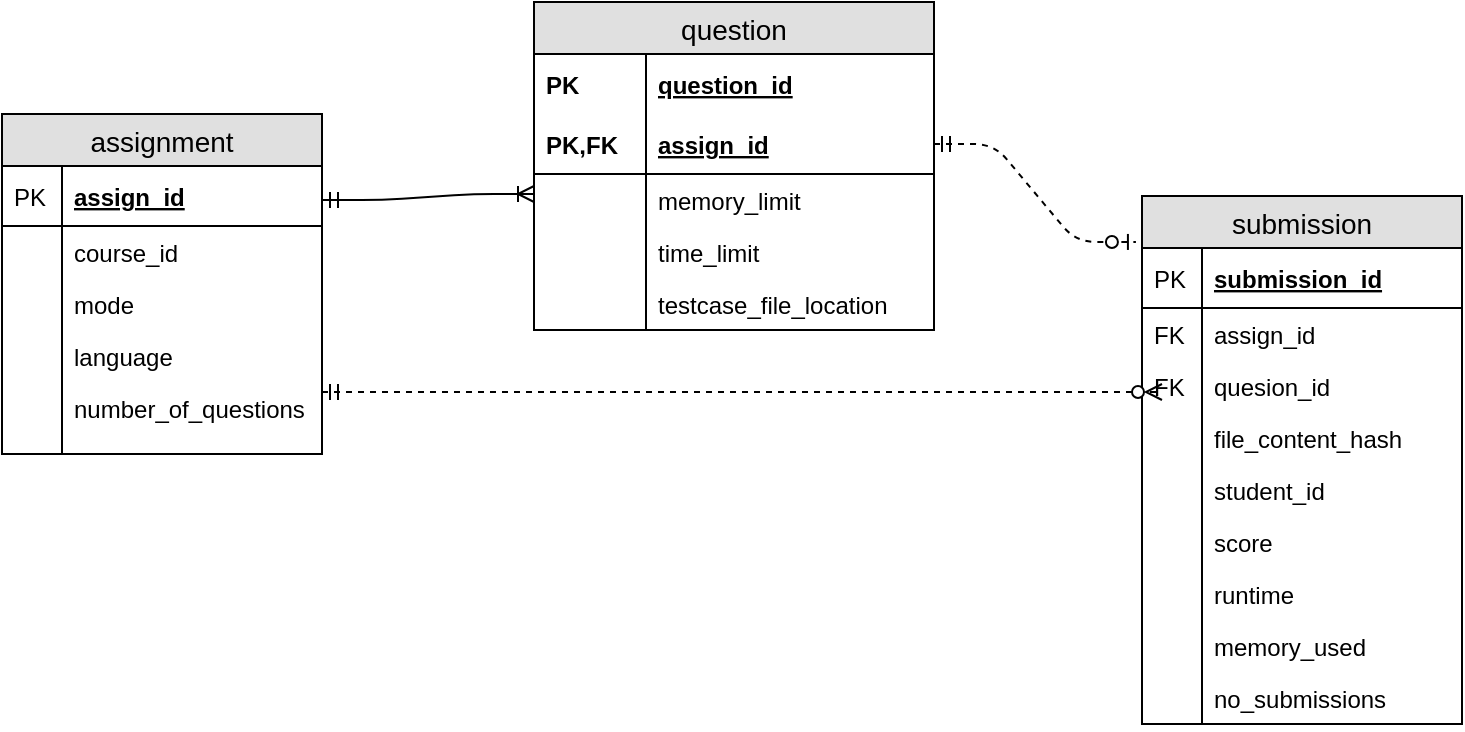 <mxfile version="10.7.1" type="device"><diagram id="SGd9cL9Qk-mxA4m09Pn0" name="Page-1"><mxGraphModel dx="1314" dy="585" grid="1" gridSize="10" guides="1" tooltips="1" connect="1" arrows="1" fold="1" page="1" pageScale="1" pageWidth="850" pageHeight="1100" math="0" shadow="0"><root><mxCell id="0"/><mxCell id="1" parent="0"/><mxCell id="YMvWpZTOGxf_8zu4wZ5V-1" value="assignment" style="swimlane;fontStyle=0;childLayout=stackLayout;horizontal=1;startSize=26;fillColor=#e0e0e0;horizontalStack=0;resizeParent=1;resizeParentMax=0;resizeLast=0;collapsible=1;marginBottom=0;swimlaneFillColor=#ffffff;align=center;fontSize=14;" parent="1" vertex="1"><mxGeometry x="30" y="80" width="160" height="170" as="geometry"/></mxCell><mxCell id="YMvWpZTOGxf_8zu4wZ5V-2" value="assign_id" style="shape=partialRectangle;top=0;left=0;right=0;bottom=1;align=left;verticalAlign=middle;fillColor=none;spacingLeft=34;spacingRight=4;overflow=hidden;rotatable=0;points=[[0,0.5],[1,0.5]];portConstraint=eastwest;dropTarget=0;fontStyle=5;fontSize=12;" parent="YMvWpZTOGxf_8zu4wZ5V-1" vertex="1"><mxGeometry y="26" width="160" height="30" as="geometry"/></mxCell><mxCell id="YMvWpZTOGxf_8zu4wZ5V-3" value="PK" style="shape=partialRectangle;top=0;left=0;bottom=0;fillColor=none;align=left;verticalAlign=middle;spacingLeft=4;spacingRight=4;overflow=hidden;rotatable=0;points=[];portConstraint=eastwest;part=1;fontSize=12;" parent="YMvWpZTOGxf_8zu4wZ5V-2" vertex="1" connectable="0"><mxGeometry width="30" height="30" as="geometry"/></mxCell><mxCell id="YMvWpZTOGxf_8zu4wZ5V-4" value="course_id" style="shape=partialRectangle;top=0;left=0;right=0;bottom=0;align=left;verticalAlign=top;fillColor=none;spacingLeft=34;spacingRight=4;overflow=hidden;rotatable=0;points=[[0,0.5],[1,0.5]];portConstraint=eastwest;dropTarget=0;fontSize=12;" parent="YMvWpZTOGxf_8zu4wZ5V-1" vertex="1"><mxGeometry y="56" width="160" height="26" as="geometry"/></mxCell><mxCell id="YMvWpZTOGxf_8zu4wZ5V-5" value="" style="shape=partialRectangle;top=0;left=0;bottom=0;fillColor=none;align=left;verticalAlign=top;spacingLeft=4;spacingRight=4;overflow=hidden;rotatable=0;points=[];portConstraint=eastwest;part=1;fontSize=12;" parent="YMvWpZTOGxf_8zu4wZ5V-4" vertex="1" connectable="0"><mxGeometry width="30" height="26" as="geometry"/></mxCell><mxCell id="YMvWpZTOGxf_8zu4wZ5V-6" value="mode" style="shape=partialRectangle;top=0;left=0;right=0;bottom=0;align=left;verticalAlign=top;fillColor=none;spacingLeft=34;spacingRight=4;overflow=hidden;rotatable=0;points=[[0,0.5],[1,0.5]];portConstraint=eastwest;dropTarget=0;fontSize=12;" parent="YMvWpZTOGxf_8zu4wZ5V-1" vertex="1"><mxGeometry y="82" width="160" height="26" as="geometry"/></mxCell><mxCell id="YMvWpZTOGxf_8zu4wZ5V-7" value="" style="shape=partialRectangle;top=0;left=0;bottom=0;fillColor=none;align=left;verticalAlign=top;spacingLeft=4;spacingRight=4;overflow=hidden;rotatable=0;points=[];portConstraint=eastwest;part=1;fontSize=12;" parent="YMvWpZTOGxf_8zu4wZ5V-6" vertex="1" connectable="0"><mxGeometry width="30" height="26" as="geometry"/></mxCell><mxCell id="YMvWpZTOGxf_8zu4wZ5V-19" value="language" style="shape=partialRectangle;top=0;left=0;right=0;bottom=0;align=left;verticalAlign=top;fillColor=none;spacingLeft=34;spacingRight=4;overflow=hidden;rotatable=0;points=[[0,0.5],[1,0.5]];portConstraint=eastwest;dropTarget=0;fontSize=12;" parent="YMvWpZTOGxf_8zu4wZ5V-1" vertex="1"><mxGeometry y="108" width="160" height="26" as="geometry"/></mxCell><mxCell id="YMvWpZTOGxf_8zu4wZ5V-20" value="" style="shape=partialRectangle;top=0;left=0;bottom=0;fillColor=none;align=left;verticalAlign=top;spacingLeft=4;spacingRight=4;overflow=hidden;rotatable=0;points=[];portConstraint=eastwest;part=1;fontSize=12;" parent="YMvWpZTOGxf_8zu4wZ5V-19" vertex="1" connectable="0"><mxGeometry width="30" height="26" as="geometry"/></mxCell><mxCell id="YMvWpZTOGxf_8zu4wZ5V-8" value="number_of_questions" style="shape=partialRectangle;top=0;left=0;right=0;bottom=0;align=left;verticalAlign=top;fillColor=none;spacingLeft=34;spacingRight=4;overflow=hidden;rotatable=0;points=[[0,0.5],[1,0.5]];portConstraint=eastwest;dropTarget=0;fontSize=12;" parent="YMvWpZTOGxf_8zu4wZ5V-1" vertex="1"><mxGeometry y="134" width="160" height="26" as="geometry"/></mxCell><mxCell id="YMvWpZTOGxf_8zu4wZ5V-9" value="" style="shape=partialRectangle;top=0;left=0;bottom=0;fillColor=none;align=left;verticalAlign=top;spacingLeft=4;spacingRight=4;overflow=hidden;rotatable=0;points=[];portConstraint=eastwest;part=1;fontSize=12;" parent="YMvWpZTOGxf_8zu4wZ5V-8" vertex="1" connectable="0"><mxGeometry width="30" height="26" as="geometry"/></mxCell><mxCell id="YMvWpZTOGxf_8zu4wZ5V-10" value="" style="shape=partialRectangle;top=0;left=0;right=0;bottom=0;align=left;verticalAlign=top;fillColor=none;spacingLeft=34;spacingRight=4;overflow=hidden;rotatable=0;points=[[0,0.5],[1,0.5]];portConstraint=eastwest;dropTarget=0;fontSize=12;" parent="YMvWpZTOGxf_8zu4wZ5V-1" vertex="1"><mxGeometry y="160" width="160" height="10" as="geometry"/></mxCell><mxCell id="YMvWpZTOGxf_8zu4wZ5V-11" value="" style="shape=partialRectangle;top=0;left=0;bottom=0;fillColor=none;align=left;verticalAlign=top;spacingLeft=4;spacingRight=4;overflow=hidden;rotatable=0;points=[];portConstraint=eastwest;part=1;fontSize=12;" parent="YMvWpZTOGxf_8zu4wZ5V-10" vertex="1" connectable="0"><mxGeometry width="30" height="10" as="geometry"/></mxCell><mxCell id="YMvWpZTOGxf_8zu4wZ5V-38" value="question" style="swimlane;fontStyle=0;childLayout=stackLayout;horizontal=1;startSize=26;fillColor=#e0e0e0;horizontalStack=0;resizeParent=1;resizeParentMax=0;resizeLast=0;collapsible=1;marginBottom=0;swimlaneFillColor=#ffffff;align=center;fontSize=14;" parent="1" vertex="1"><mxGeometry x="296" y="24" width="200" height="164" as="geometry"/></mxCell><mxCell id="YMvWpZTOGxf_8zu4wZ5V-39" value="question_id" style="shape=partialRectangle;top=0;left=0;right=0;bottom=0;align=left;verticalAlign=middle;fillColor=none;spacingLeft=60;spacingRight=4;overflow=hidden;rotatable=0;points=[[0,0.5],[1,0.5]];portConstraint=eastwest;dropTarget=0;fontStyle=5;fontSize=12;" parent="YMvWpZTOGxf_8zu4wZ5V-38" vertex="1"><mxGeometry y="26" width="200" height="30" as="geometry"/></mxCell><mxCell id="YMvWpZTOGxf_8zu4wZ5V-40" value="PK" style="shape=partialRectangle;fontStyle=1;top=0;left=0;bottom=0;fillColor=none;align=left;verticalAlign=middle;spacingLeft=4;spacingRight=4;overflow=hidden;rotatable=0;points=[];portConstraint=eastwest;part=1;fontSize=12;" parent="YMvWpZTOGxf_8zu4wZ5V-39" vertex="1" connectable="0"><mxGeometry width="56" height="30" as="geometry"/></mxCell><mxCell id="YMvWpZTOGxf_8zu4wZ5V-41" value="assign_id" style="shape=partialRectangle;top=0;left=0;right=0;bottom=1;align=left;verticalAlign=middle;fillColor=none;spacingLeft=60;spacingRight=4;overflow=hidden;rotatable=0;points=[[0,0.5],[1,0.5]];portConstraint=eastwest;dropTarget=0;fontStyle=5;fontSize=12;" parent="YMvWpZTOGxf_8zu4wZ5V-38" vertex="1"><mxGeometry y="56" width="200" height="30" as="geometry"/></mxCell><mxCell id="YMvWpZTOGxf_8zu4wZ5V-42" value="PK,FK" style="shape=partialRectangle;fontStyle=1;top=0;left=0;bottom=0;fillColor=none;align=left;verticalAlign=middle;spacingLeft=4;spacingRight=4;overflow=hidden;rotatable=0;points=[];portConstraint=eastwest;part=1;fontSize=12;" parent="YMvWpZTOGxf_8zu4wZ5V-41" vertex="1" connectable="0"><mxGeometry width="56" height="30" as="geometry"/></mxCell><mxCell id="YMvWpZTOGxf_8zu4wZ5V-43" value="memory_limit" style="shape=partialRectangle;top=0;left=0;right=0;bottom=0;align=left;verticalAlign=top;fillColor=none;spacingLeft=60;spacingRight=4;overflow=hidden;rotatable=0;points=[[0,0.5],[1,0.5]];portConstraint=eastwest;dropTarget=0;fontSize=12;" parent="YMvWpZTOGxf_8zu4wZ5V-38" vertex="1"><mxGeometry y="86" width="200" height="26" as="geometry"/></mxCell><mxCell id="YMvWpZTOGxf_8zu4wZ5V-44" value="" style="shape=partialRectangle;top=0;left=0;bottom=0;fillColor=none;align=left;verticalAlign=top;spacingLeft=4;spacingRight=4;overflow=hidden;rotatable=0;points=[];portConstraint=eastwest;part=1;fontSize=12;" parent="YMvWpZTOGxf_8zu4wZ5V-43" vertex="1" connectable="0"><mxGeometry width="56" height="26" as="geometry"/></mxCell><mxCell id="YMvWpZTOGxf_8zu4wZ5V-47" value="time_limit" style="shape=partialRectangle;top=0;left=0;right=0;bottom=0;align=left;verticalAlign=top;fillColor=none;spacingLeft=60;spacingRight=4;overflow=hidden;rotatable=0;points=[[0,0.5],[1,0.5]];portConstraint=eastwest;dropTarget=0;fontSize=12;" parent="YMvWpZTOGxf_8zu4wZ5V-38" vertex="1"><mxGeometry y="112" width="200" height="26" as="geometry"/></mxCell><mxCell id="YMvWpZTOGxf_8zu4wZ5V-48" value="" style="shape=partialRectangle;fontStyle=1;top=0;left=0;bottom=0;fillColor=none;align=left;verticalAlign=top;spacingLeft=4;spacingRight=4;overflow=hidden;rotatable=0;points=[];portConstraint=eastwest;part=1;fontSize=12;" parent="YMvWpZTOGxf_8zu4wZ5V-47" vertex="1" connectable="0"><mxGeometry width="56" height="26" as="geometry"/></mxCell><mxCell id="YMvWpZTOGxf_8zu4wZ5V-49" value="testcase_file_location" style="shape=partialRectangle;top=0;left=0;right=0;bottom=0;align=left;verticalAlign=top;fillColor=none;spacingLeft=60;spacingRight=4;overflow=hidden;rotatable=0;points=[[0,0.5],[1,0.5]];portConstraint=eastwest;dropTarget=0;fontSize=12;" parent="YMvWpZTOGxf_8zu4wZ5V-38" vertex="1"><mxGeometry y="138" width="200" height="26" as="geometry"/></mxCell><mxCell id="YMvWpZTOGxf_8zu4wZ5V-50" value="" style="shape=partialRectangle;fontStyle=1;top=0;left=0;bottom=0;fillColor=none;align=left;verticalAlign=top;spacingLeft=4;spacingRight=4;overflow=hidden;rotatable=0;points=[];portConstraint=eastwest;part=1;fontSize=12;" parent="YMvWpZTOGxf_8zu4wZ5V-49" vertex="1" connectable="0"><mxGeometry width="56" height="26" as="geometry"/></mxCell><mxCell id="YMvWpZTOGxf_8zu4wZ5V-52" value="" style="edgeStyle=entityRelationEdgeStyle;fontSize=12;html=1;endArrow=ERoneToMany;startArrow=ERmandOne;" parent="1" edge="1"><mxGeometry width="100" height="100" relative="1" as="geometry"><mxPoint x="190" y="123" as="sourcePoint"/><mxPoint x="296" y="120" as="targetPoint"/></mxGeometry></mxCell><mxCell id="YMvWpZTOGxf_8zu4wZ5V-53" value="submission" style="swimlane;fontStyle=0;childLayout=stackLayout;horizontal=1;startSize=26;fillColor=#e0e0e0;horizontalStack=0;resizeParent=1;resizeParentMax=0;resizeLast=0;collapsible=1;marginBottom=0;swimlaneFillColor=#ffffff;align=center;fontSize=14;" parent="1" vertex="1"><mxGeometry x="600" y="121" width="160" height="264" as="geometry"/></mxCell><mxCell id="YMvWpZTOGxf_8zu4wZ5V-54" value="submission_id" style="shape=partialRectangle;top=0;left=0;right=0;bottom=1;align=left;verticalAlign=middle;fillColor=none;spacingLeft=34;spacingRight=4;overflow=hidden;rotatable=0;points=[[0,0.5],[1,0.5]];portConstraint=eastwest;dropTarget=0;fontStyle=5;fontSize=12;" parent="YMvWpZTOGxf_8zu4wZ5V-53" vertex="1"><mxGeometry y="26" width="160" height="30" as="geometry"/></mxCell><mxCell id="YMvWpZTOGxf_8zu4wZ5V-55" value="PK" style="shape=partialRectangle;top=0;left=0;bottom=0;fillColor=none;align=left;verticalAlign=middle;spacingLeft=4;spacingRight=4;overflow=hidden;rotatable=0;points=[];portConstraint=eastwest;part=1;fontSize=12;" parent="YMvWpZTOGxf_8zu4wZ5V-54" vertex="1" connectable="0"><mxGeometry width="30" height="30" as="geometry"/></mxCell><mxCell id="YMvWpZTOGxf_8zu4wZ5V-56" value="assign_id" style="shape=partialRectangle;top=0;left=0;right=0;bottom=0;align=left;verticalAlign=top;fillColor=none;spacingLeft=34;spacingRight=4;overflow=hidden;rotatable=0;points=[[0,0.5],[1,0.5]];portConstraint=eastwest;dropTarget=0;fontSize=12;" parent="YMvWpZTOGxf_8zu4wZ5V-53" vertex="1"><mxGeometry y="56" width="160" height="26" as="geometry"/></mxCell><mxCell id="YMvWpZTOGxf_8zu4wZ5V-57" value="FK" style="shape=partialRectangle;top=0;left=0;bottom=0;fillColor=none;align=left;verticalAlign=top;spacingLeft=4;spacingRight=4;overflow=hidden;rotatable=0;points=[];portConstraint=eastwest;part=1;fontSize=12;" parent="YMvWpZTOGxf_8zu4wZ5V-56" vertex="1" connectable="0"><mxGeometry width="30" height="26" as="geometry"/></mxCell><mxCell id="YMvWpZTOGxf_8zu4wZ5V-58" value="quesion_id" style="shape=partialRectangle;top=0;left=0;right=0;bottom=0;align=left;verticalAlign=top;fillColor=none;spacingLeft=34;spacingRight=4;overflow=hidden;rotatable=0;points=[[0,0.5],[1,0.5]];portConstraint=eastwest;dropTarget=0;fontSize=12;" parent="YMvWpZTOGxf_8zu4wZ5V-53" vertex="1"><mxGeometry y="82" width="160" height="26" as="geometry"/></mxCell><mxCell id="YMvWpZTOGxf_8zu4wZ5V-59" value="FK" style="shape=partialRectangle;top=0;left=0;bottom=0;fillColor=none;align=left;verticalAlign=top;spacingLeft=4;spacingRight=4;overflow=hidden;rotatable=0;points=[];portConstraint=eastwest;part=1;fontSize=12;" parent="YMvWpZTOGxf_8zu4wZ5V-58" vertex="1" connectable="0"><mxGeometry width="30" height="26" as="geometry"/></mxCell><mxCell id="YMvWpZTOGxf_8zu4wZ5V-60" value="file_content_hash" style="shape=partialRectangle;top=0;left=0;right=0;bottom=0;align=left;verticalAlign=top;fillColor=none;spacingLeft=34;spacingRight=4;overflow=hidden;rotatable=0;points=[[0,0.5],[1,0.5]];portConstraint=eastwest;dropTarget=0;fontSize=12;" parent="YMvWpZTOGxf_8zu4wZ5V-53" vertex="1"><mxGeometry y="108" width="160" height="26" as="geometry"/></mxCell><mxCell id="YMvWpZTOGxf_8zu4wZ5V-61" value="" style="shape=partialRectangle;top=0;left=0;bottom=0;fillColor=none;align=left;verticalAlign=top;spacingLeft=4;spacingRight=4;overflow=hidden;rotatable=0;points=[];portConstraint=eastwest;part=1;fontSize=12;" parent="YMvWpZTOGxf_8zu4wZ5V-60" vertex="1" connectable="0"><mxGeometry width="30" height="26" as="geometry"/></mxCell><mxCell id="YMvWpZTOGxf_8zu4wZ5V-66" value="student_id" style="shape=partialRectangle;top=0;left=0;right=0;bottom=0;align=left;verticalAlign=top;fillColor=none;spacingLeft=34;spacingRight=4;overflow=hidden;rotatable=0;points=[[0,0.5],[1,0.5]];portConstraint=eastwest;dropTarget=0;fontSize=12;" parent="YMvWpZTOGxf_8zu4wZ5V-53" vertex="1"><mxGeometry y="134" width="160" height="26" as="geometry"/></mxCell><mxCell id="YMvWpZTOGxf_8zu4wZ5V-67" value="" style="shape=partialRectangle;top=0;left=0;bottom=0;fillColor=none;align=left;verticalAlign=top;spacingLeft=4;spacingRight=4;overflow=hidden;rotatable=0;points=[];portConstraint=eastwest;part=1;fontSize=12;" parent="YMvWpZTOGxf_8zu4wZ5V-66" vertex="1" connectable="0"><mxGeometry width="30" height="26" as="geometry"/></mxCell><mxCell id="YMvWpZTOGxf_8zu4wZ5V-70" value="score" style="shape=partialRectangle;top=0;left=0;right=0;bottom=0;align=left;verticalAlign=top;fillColor=none;spacingLeft=34;spacingRight=4;overflow=hidden;rotatable=0;points=[[0,0.5],[1,0.5]];portConstraint=eastwest;dropTarget=0;fontSize=12;" parent="YMvWpZTOGxf_8zu4wZ5V-53" vertex="1"><mxGeometry y="160" width="160" height="26" as="geometry"/></mxCell><mxCell id="YMvWpZTOGxf_8zu4wZ5V-71" value="" style="shape=partialRectangle;top=0;left=0;bottom=0;fillColor=none;align=left;verticalAlign=top;spacingLeft=4;spacingRight=4;overflow=hidden;rotatable=0;points=[];portConstraint=eastwest;part=1;fontSize=12;" parent="YMvWpZTOGxf_8zu4wZ5V-70" vertex="1" connectable="0"><mxGeometry width="30" height="26" as="geometry"/></mxCell><mxCell id="YMvWpZTOGxf_8zu4wZ5V-72" value="runtime" style="shape=partialRectangle;top=0;left=0;right=0;bottom=0;align=left;verticalAlign=top;fillColor=none;spacingLeft=34;spacingRight=4;overflow=hidden;rotatable=0;points=[[0,0.5],[1,0.5]];portConstraint=eastwest;dropTarget=0;fontSize=12;" parent="YMvWpZTOGxf_8zu4wZ5V-53" vertex="1"><mxGeometry y="186" width="160" height="26" as="geometry"/></mxCell><mxCell id="YMvWpZTOGxf_8zu4wZ5V-73" value="" style="shape=partialRectangle;top=0;left=0;bottom=0;fillColor=none;align=left;verticalAlign=top;spacingLeft=4;spacingRight=4;overflow=hidden;rotatable=0;points=[];portConstraint=eastwest;part=1;fontSize=12;" parent="YMvWpZTOGxf_8zu4wZ5V-72" vertex="1" connectable="0"><mxGeometry width="30" height="26" as="geometry"/></mxCell><mxCell id="YMvWpZTOGxf_8zu4wZ5V-74" value="memory_used" style="shape=partialRectangle;top=0;left=0;right=0;bottom=0;align=left;verticalAlign=top;fillColor=none;spacingLeft=34;spacingRight=4;overflow=hidden;rotatable=0;points=[[0,0.5],[1,0.5]];portConstraint=eastwest;dropTarget=0;fontSize=12;" parent="YMvWpZTOGxf_8zu4wZ5V-53" vertex="1"><mxGeometry y="212" width="160" height="26" as="geometry"/></mxCell><mxCell id="YMvWpZTOGxf_8zu4wZ5V-75" value="" style="shape=partialRectangle;top=0;left=0;bottom=0;fillColor=none;align=left;verticalAlign=top;spacingLeft=4;spacingRight=4;overflow=hidden;rotatable=0;points=[];portConstraint=eastwest;part=1;fontSize=12;" parent="YMvWpZTOGxf_8zu4wZ5V-74" vertex="1" connectable="0"><mxGeometry width="30" height="26" as="geometry"/></mxCell><mxCell id="YMvWpZTOGxf_8zu4wZ5V-76" value="no_submissions" style="shape=partialRectangle;top=0;left=0;right=0;bottom=0;align=left;verticalAlign=top;fillColor=none;spacingLeft=34;spacingRight=4;overflow=hidden;rotatable=0;points=[[0,0.5],[1,0.5]];portConstraint=eastwest;dropTarget=0;fontSize=12;" parent="YMvWpZTOGxf_8zu4wZ5V-53" vertex="1"><mxGeometry y="238" width="160" height="26" as="geometry"/></mxCell><mxCell id="YMvWpZTOGxf_8zu4wZ5V-77" value="" style="shape=partialRectangle;top=0;left=0;bottom=0;fillColor=none;align=left;verticalAlign=top;spacingLeft=4;spacingRight=4;overflow=hidden;rotatable=0;points=[];portConstraint=eastwest;part=1;fontSize=12;" parent="YMvWpZTOGxf_8zu4wZ5V-76" vertex="1" connectable="0"><mxGeometry width="30" height="26" as="geometry"/></mxCell><mxCell id="YMvWpZTOGxf_8zu4wZ5V-81" value="" style="edgeStyle=entityRelationEdgeStyle;fontSize=12;html=1;endArrow=ERzeroToOne;startArrow=ERmandOne;entryX=-0.019;entryY=0.087;entryDx=0;entryDy=0;exitX=1;exitY=0.5;exitDx=0;exitDy=0;dashed=1;entryPerimeter=0;" parent="1" source="YMvWpZTOGxf_8zu4wZ5V-41" target="YMvWpZTOGxf_8zu4wZ5V-53" edge="1"><mxGeometry width="100" height="100" relative="1" as="geometry"><mxPoint x="30" y="510" as="sourcePoint"/><mxPoint x="130" y="410" as="targetPoint"/></mxGeometry></mxCell><mxCell id="YMvWpZTOGxf_8zu4wZ5V-82" value="" style="edgeStyle=entityRelationEdgeStyle;fontSize=12;html=1;endArrow=ERzeroToMany;startArrow=ERmandOne;dashed=1;exitX=1;exitY=0.192;exitDx=0;exitDy=0;exitPerimeter=0;" parent="1" source="YMvWpZTOGxf_8zu4wZ5V-8" edge="1"><mxGeometry width="100" height="100" relative="1" as="geometry"><mxPoint x="30" y="510" as="sourcePoint"/><mxPoint x="610" y="219" as="targetPoint"/></mxGeometry></mxCell></root></mxGraphModel></diagram></mxfile>